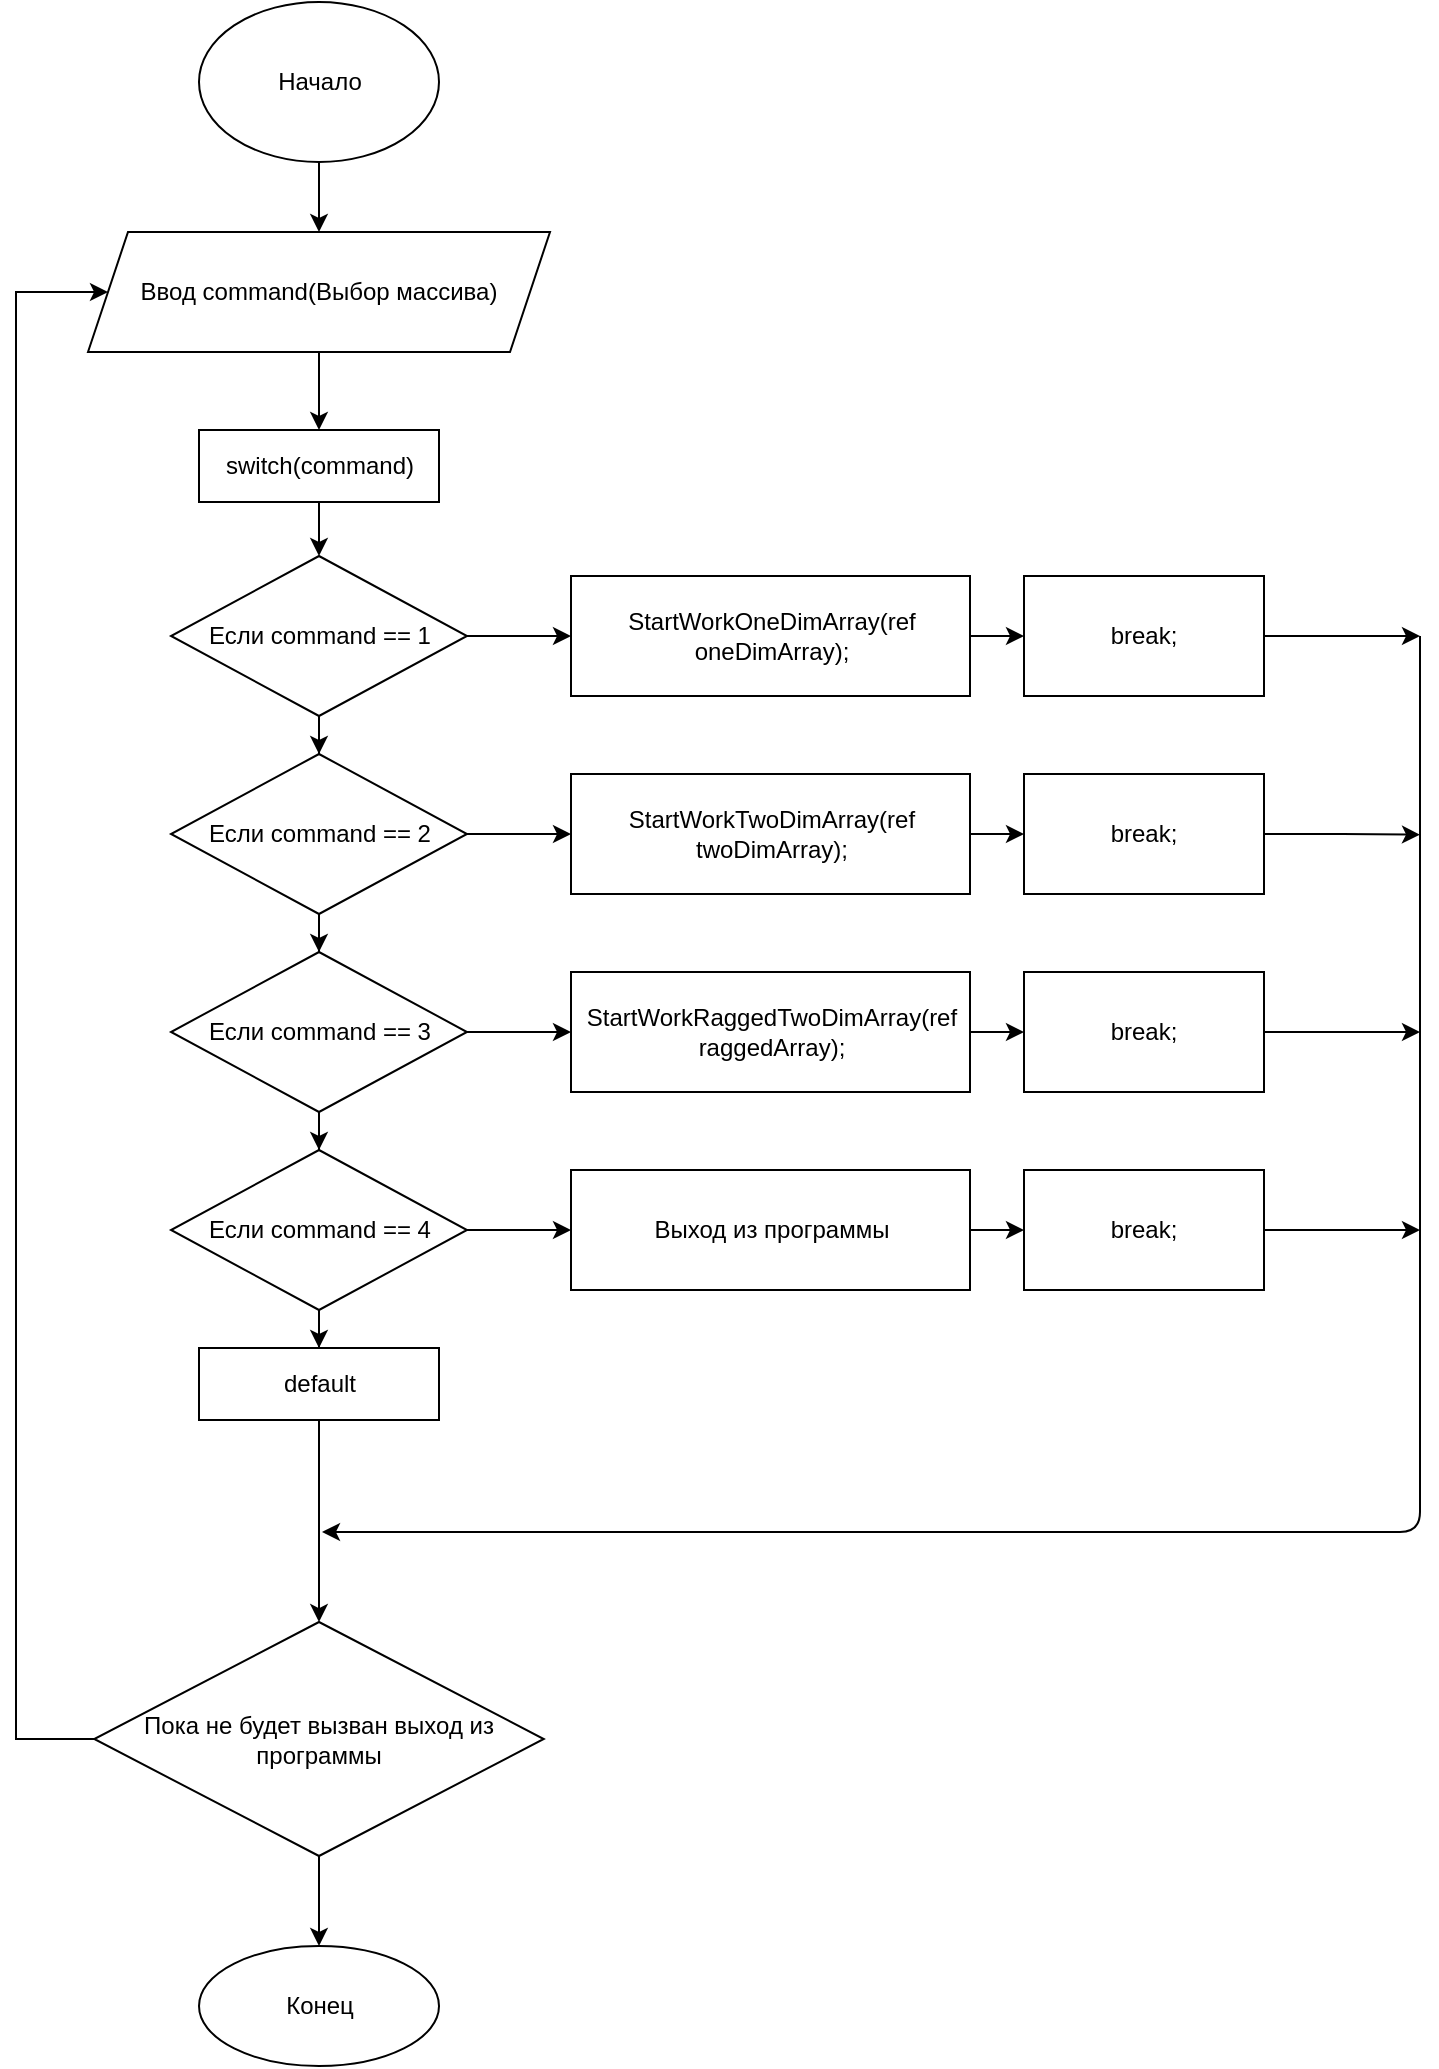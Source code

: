 <mxfile version="14.6.13" type="device"><diagram id="YYL-B8NTohYnmE0ahFrT" name="Страница 1"><mxGraphModel dx="1086" dy="798" grid="1" gridSize="9" guides="1" tooltips="1" connect="1" arrows="1" fold="1" page="1" pageScale="1" pageWidth="827" pageHeight="1169" math="0" shadow="0"><root><mxCell id="0"/><mxCell id="1" parent="0"/><mxCell id="3ux23kEtJDi9fsxGMuCp-3" value="" style="edgeStyle=orthogonalEdgeStyle;rounded=0;orthogonalLoop=1;jettySize=auto;html=1;" edge="1" parent="1" source="3ux23kEtJDi9fsxGMuCp-1" target="3ux23kEtJDi9fsxGMuCp-2"><mxGeometry relative="1" as="geometry"/></mxCell><mxCell id="3ux23kEtJDi9fsxGMuCp-1" value="Начало" style="ellipse;whiteSpace=wrap;html=1;" vertex="1" parent="1"><mxGeometry x="127.5" y="27" width="120" height="80" as="geometry"/></mxCell><mxCell id="3ux23kEtJDi9fsxGMuCp-5" value="" style="edgeStyle=orthogonalEdgeStyle;rounded=0;orthogonalLoop=1;jettySize=auto;html=1;" edge="1" parent="1" source="3ux23kEtJDi9fsxGMuCp-2" target="3ux23kEtJDi9fsxGMuCp-4"><mxGeometry relative="1" as="geometry"/></mxCell><mxCell id="3ux23kEtJDi9fsxGMuCp-2" value="Ввод command(Выбор массива)" style="shape=parallelogram;perimeter=parallelogramPerimeter;whiteSpace=wrap;html=1;fixedSize=1;" vertex="1" parent="1"><mxGeometry x="72" y="142" width="231" height="60" as="geometry"/></mxCell><mxCell id="3ux23kEtJDi9fsxGMuCp-7" value="" style="edgeStyle=orthogonalEdgeStyle;rounded=0;orthogonalLoop=1;jettySize=auto;html=1;" edge="1" parent="1" source="3ux23kEtJDi9fsxGMuCp-4" target="3ux23kEtJDi9fsxGMuCp-6"><mxGeometry relative="1" as="geometry"/></mxCell><mxCell id="3ux23kEtJDi9fsxGMuCp-4" value="switch(command)" style="whiteSpace=wrap;html=1;" vertex="1" parent="1"><mxGeometry x="127.5" y="241" width="120" height="36" as="geometry"/></mxCell><mxCell id="3ux23kEtJDi9fsxGMuCp-9" value="" style="edgeStyle=orthogonalEdgeStyle;rounded=0;orthogonalLoop=1;jettySize=auto;html=1;" edge="1" parent="1" source="3ux23kEtJDi9fsxGMuCp-6" target="3ux23kEtJDi9fsxGMuCp-8"><mxGeometry relative="1" as="geometry"/></mxCell><mxCell id="3ux23kEtJDi9fsxGMuCp-18" value="" style="edgeStyle=orthogonalEdgeStyle;rounded=0;orthogonalLoop=1;jettySize=auto;html=1;" edge="1" parent="1" source="3ux23kEtJDi9fsxGMuCp-6" target="3ux23kEtJDi9fsxGMuCp-17"><mxGeometry relative="1" as="geometry"/></mxCell><mxCell id="3ux23kEtJDi9fsxGMuCp-6" value="Если command == 1" style="rhombus;whiteSpace=wrap;html=1;" vertex="1" parent="1"><mxGeometry x="113.5" y="304" width="148" height="80" as="geometry"/></mxCell><mxCell id="3ux23kEtJDi9fsxGMuCp-11" value="" style="edgeStyle=orthogonalEdgeStyle;rounded=0;orthogonalLoop=1;jettySize=auto;html=1;" edge="1" parent="1" source="3ux23kEtJDi9fsxGMuCp-8" target="3ux23kEtJDi9fsxGMuCp-10"><mxGeometry relative="1" as="geometry"/></mxCell><mxCell id="3ux23kEtJDi9fsxGMuCp-30" style="edgeStyle=orthogonalEdgeStyle;rounded=0;orthogonalLoop=1;jettySize=auto;html=1;exitX=1;exitY=0.5;exitDx=0;exitDy=0;entryX=0;entryY=0.5;entryDx=0;entryDy=0;" edge="1" parent="1" source="3ux23kEtJDi9fsxGMuCp-8" target="3ux23kEtJDi9fsxGMuCp-22"><mxGeometry relative="1" as="geometry"/></mxCell><mxCell id="3ux23kEtJDi9fsxGMuCp-8" value="Если command == 2" style="rhombus;whiteSpace=wrap;html=1;" vertex="1" parent="1"><mxGeometry x="113.5" y="403" width="148" height="80" as="geometry"/></mxCell><mxCell id="3ux23kEtJDi9fsxGMuCp-13" value="" style="edgeStyle=orthogonalEdgeStyle;rounded=0;orthogonalLoop=1;jettySize=auto;html=1;" edge="1" parent="1" source="3ux23kEtJDi9fsxGMuCp-10" target="3ux23kEtJDi9fsxGMuCp-12"><mxGeometry relative="1" as="geometry"/></mxCell><mxCell id="3ux23kEtJDi9fsxGMuCp-31" style="edgeStyle=orthogonalEdgeStyle;rounded=0;orthogonalLoop=1;jettySize=auto;html=1;exitX=1;exitY=0.5;exitDx=0;exitDy=0;" edge="1" parent="1" source="3ux23kEtJDi9fsxGMuCp-10" target="3ux23kEtJDi9fsxGMuCp-25"><mxGeometry relative="1" as="geometry"/></mxCell><mxCell id="3ux23kEtJDi9fsxGMuCp-10" value="Если command == 3" style="rhombus;whiteSpace=wrap;html=1;" vertex="1" parent="1"><mxGeometry x="113.5" y="502" width="148" height="80" as="geometry"/></mxCell><mxCell id="3ux23kEtJDi9fsxGMuCp-15" value="" style="edgeStyle=orthogonalEdgeStyle;rounded=0;orthogonalLoop=1;jettySize=auto;html=1;" edge="1" parent="1" source="3ux23kEtJDi9fsxGMuCp-12" target="3ux23kEtJDi9fsxGMuCp-14"><mxGeometry relative="1" as="geometry"/></mxCell><mxCell id="3ux23kEtJDi9fsxGMuCp-32" style="edgeStyle=orthogonalEdgeStyle;rounded=0;orthogonalLoop=1;jettySize=auto;html=1;exitX=1;exitY=0.5;exitDx=0;exitDy=0;" edge="1" parent="1" source="3ux23kEtJDi9fsxGMuCp-12" target="3ux23kEtJDi9fsxGMuCp-28"><mxGeometry relative="1" as="geometry"/></mxCell><mxCell id="3ux23kEtJDi9fsxGMuCp-12" value="Если command == 4" style="rhombus;whiteSpace=wrap;html=1;" vertex="1" parent="1"><mxGeometry x="113.5" y="601" width="148" height="80" as="geometry"/></mxCell><mxCell id="3ux23kEtJDi9fsxGMuCp-35" value="" style="edgeStyle=orthogonalEdgeStyle;rounded=0;orthogonalLoop=1;jettySize=auto;html=1;" edge="1" parent="1" source="3ux23kEtJDi9fsxGMuCp-14" target="3ux23kEtJDi9fsxGMuCp-34"><mxGeometry relative="1" as="geometry"/></mxCell><mxCell id="3ux23kEtJDi9fsxGMuCp-14" value="default" style="whiteSpace=wrap;html=1;" vertex="1" parent="1"><mxGeometry x="127.5" y="700" width="120" height="36" as="geometry"/></mxCell><mxCell id="3ux23kEtJDi9fsxGMuCp-20" value="" style="edgeStyle=orthogonalEdgeStyle;rounded=0;orthogonalLoop=1;jettySize=auto;html=1;" edge="1" parent="1" source="3ux23kEtJDi9fsxGMuCp-17" target="3ux23kEtJDi9fsxGMuCp-19"><mxGeometry relative="1" as="geometry"/></mxCell><mxCell id="3ux23kEtJDi9fsxGMuCp-17" value="StartWorkOneDimArray(ref oneDimArray);" style="whiteSpace=wrap;html=1;" vertex="1" parent="1"><mxGeometry x="313.5" y="314" width="199.5" height="60" as="geometry"/></mxCell><mxCell id="3ux23kEtJDi9fsxGMuCp-37" style="edgeStyle=orthogonalEdgeStyle;rounded=0;orthogonalLoop=1;jettySize=auto;html=1;exitX=1;exitY=0.5;exitDx=0;exitDy=0;" edge="1" parent="1" source="3ux23kEtJDi9fsxGMuCp-19"><mxGeometry relative="1" as="geometry"><mxPoint x="738" y="344" as="targetPoint"/></mxGeometry></mxCell><mxCell id="3ux23kEtJDi9fsxGMuCp-19" value="break;" style="whiteSpace=wrap;html=1;" vertex="1" parent="1"><mxGeometry x="540" y="314" width="120" height="60" as="geometry"/></mxCell><mxCell id="3ux23kEtJDi9fsxGMuCp-21" value="" style="edgeStyle=orthogonalEdgeStyle;rounded=0;orthogonalLoop=1;jettySize=auto;html=1;" edge="1" parent="1" source="3ux23kEtJDi9fsxGMuCp-22" target="3ux23kEtJDi9fsxGMuCp-23"><mxGeometry relative="1" as="geometry"/></mxCell><mxCell id="3ux23kEtJDi9fsxGMuCp-22" value="StartWorkTwoDimArray(ref twoDimArray);" style="whiteSpace=wrap;html=1;" vertex="1" parent="1"><mxGeometry x="313.5" y="413" width="199.5" height="60" as="geometry"/></mxCell><mxCell id="3ux23kEtJDi9fsxGMuCp-36" style="edgeStyle=orthogonalEdgeStyle;rounded=0;orthogonalLoop=1;jettySize=auto;html=1;exitX=1;exitY=0.5;exitDx=0;exitDy=0;" edge="1" parent="1" source="3ux23kEtJDi9fsxGMuCp-23"><mxGeometry relative="1" as="geometry"><mxPoint x="738" y="443.333" as="targetPoint"/></mxGeometry></mxCell><mxCell id="3ux23kEtJDi9fsxGMuCp-23" value="break;" style="whiteSpace=wrap;html=1;" vertex="1" parent="1"><mxGeometry x="540" y="413" width="120" height="60" as="geometry"/></mxCell><mxCell id="3ux23kEtJDi9fsxGMuCp-24" value="" style="edgeStyle=orthogonalEdgeStyle;rounded=0;orthogonalLoop=1;jettySize=auto;html=1;" edge="1" parent="1" source="3ux23kEtJDi9fsxGMuCp-25" target="3ux23kEtJDi9fsxGMuCp-26"><mxGeometry relative="1" as="geometry"/></mxCell><mxCell id="3ux23kEtJDi9fsxGMuCp-25" value="StartWorkRaggedTwoDimArray(ref raggedArray);" style="whiteSpace=wrap;html=1;" vertex="1" parent="1"><mxGeometry x="313.5" y="512" width="199.5" height="60" as="geometry"/></mxCell><mxCell id="3ux23kEtJDi9fsxGMuCp-38" style="edgeStyle=orthogonalEdgeStyle;rounded=0;orthogonalLoop=1;jettySize=auto;html=1;exitX=1;exitY=0.5;exitDx=0;exitDy=0;" edge="1" parent="1" source="3ux23kEtJDi9fsxGMuCp-26"><mxGeometry relative="1" as="geometry"><mxPoint x="738" y="542" as="targetPoint"/></mxGeometry></mxCell><mxCell id="3ux23kEtJDi9fsxGMuCp-26" value="break;" style="whiteSpace=wrap;html=1;" vertex="1" parent="1"><mxGeometry x="540" y="512" width="120" height="60" as="geometry"/></mxCell><mxCell id="3ux23kEtJDi9fsxGMuCp-27" value="" style="edgeStyle=orthogonalEdgeStyle;rounded=0;orthogonalLoop=1;jettySize=auto;html=1;" edge="1" parent="1" source="3ux23kEtJDi9fsxGMuCp-28" target="3ux23kEtJDi9fsxGMuCp-29"><mxGeometry relative="1" as="geometry"/></mxCell><mxCell id="3ux23kEtJDi9fsxGMuCp-28" value="Выход из программы" style="whiteSpace=wrap;html=1;" vertex="1" parent="1"><mxGeometry x="313.5" y="611" width="199.5" height="60" as="geometry"/></mxCell><mxCell id="3ux23kEtJDi9fsxGMuCp-39" style="edgeStyle=orthogonalEdgeStyle;rounded=0;orthogonalLoop=1;jettySize=auto;html=1;exitX=1;exitY=0.5;exitDx=0;exitDy=0;" edge="1" parent="1" source="3ux23kEtJDi9fsxGMuCp-29"><mxGeometry relative="1" as="geometry"><mxPoint x="738" y="641" as="targetPoint"/></mxGeometry></mxCell><mxCell id="3ux23kEtJDi9fsxGMuCp-29" value="break;" style="whiteSpace=wrap;html=1;" vertex="1" parent="1"><mxGeometry x="540" y="611" width="120" height="60" as="geometry"/></mxCell><mxCell id="3ux23kEtJDi9fsxGMuCp-33" value="" style="endArrow=classic;html=1;" edge="1" parent="1"><mxGeometry width="50" height="50" relative="1" as="geometry"><mxPoint x="738" y="344" as="sourcePoint"/><mxPoint x="189" y="792" as="targetPoint"/><Array as="points"><mxPoint x="738" y="344"/><mxPoint x="738" y="792"/></Array></mxGeometry></mxCell><mxCell id="3ux23kEtJDi9fsxGMuCp-40" style="edgeStyle=orthogonalEdgeStyle;rounded=0;orthogonalLoop=1;jettySize=auto;html=1;entryX=0;entryY=0.5;entryDx=0;entryDy=0;exitX=0;exitY=0.5;exitDx=0;exitDy=0;" edge="1" parent="1" source="3ux23kEtJDi9fsxGMuCp-34" target="3ux23kEtJDi9fsxGMuCp-2"><mxGeometry relative="1" as="geometry"><mxPoint x="144" y="1008" as="sourcePoint"/><Array as="points"><mxPoint x="36" y="896"/><mxPoint x="36" y="172"/></Array></mxGeometry></mxCell><mxCell id="3ux23kEtJDi9fsxGMuCp-42" value="" style="edgeStyle=orthogonalEdgeStyle;rounded=0;orthogonalLoop=1;jettySize=auto;html=1;" edge="1" parent="1" source="3ux23kEtJDi9fsxGMuCp-34" target="3ux23kEtJDi9fsxGMuCp-41"><mxGeometry relative="1" as="geometry"/></mxCell><mxCell id="3ux23kEtJDi9fsxGMuCp-34" value="Пока не будет вызван выход из программы" style="rhombus;whiteSpace=wrap;html=1;" vertex="1" parent="1"><mxGeometry x="75.13" y="837" width="224.75" height="117" as="geometry"/></mxCell><mxCell id="3ux23kEtJDi9fsxGMuCp-41" value="Конец" style="ellipse;whiteSpace=wrap;html=1;" vertex="1" parent="1"><mxGeometry x="127.505" y="999" width="120" height="60" as="geometry"/></mxCell></root></mxGraphModel></diagram></mxfile>